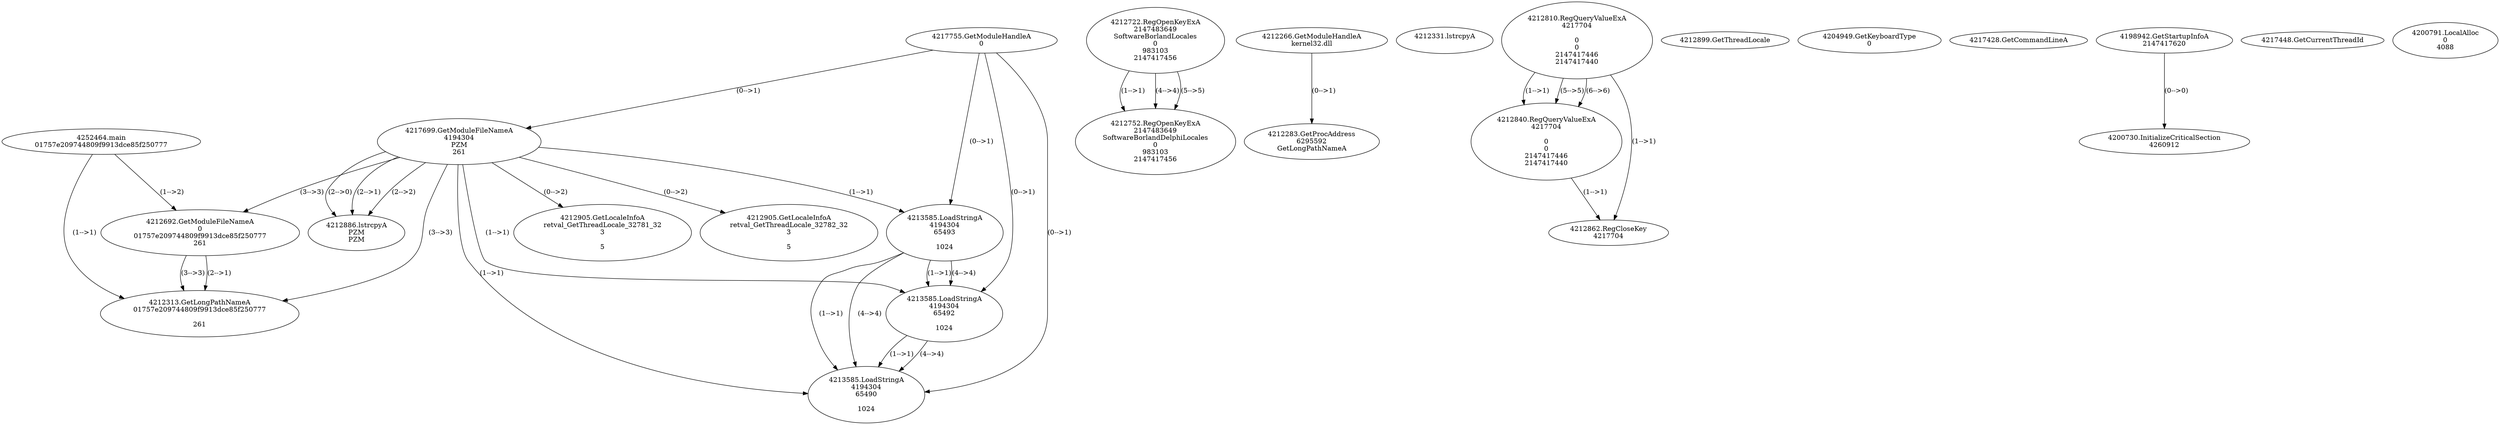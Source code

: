 // Global SCDG with merge call
digraph {
	0 [label="4252464.main
01757e209744809f9913dce85f250777"]
	1 [label="4217755.GetModuleHandleA
0"]
	2 [label="4217699.GetModuleFileNameA
4194304
PZM
261"]
	1 -> 2 [label="(0-->1)"]
	3 [label="4212692.GetModuleFileNameA
0
01757e209744809f9913dce85f250777
261"]
	0 -> 3 [label="(1-->2)"]
	2 -> 3 [label="(3-->3)"]
	4 [label="4212722.RegOpenKeyExA
2147483649
Software\Borland\Locales
0
983103
2147417456"]
	5 [label="4212266.GetModuleHandleA
kernel32.dll"]
	6 [label="4212283.GetProcAddress
6295592
GetLongPathNameA"]
	5 -> 6 [label="(0-->1)"]
	7 [label="4212313.GetLongPathNameA
01757e209744809f9913dce85f250777

261"]
	0 -> 7 [label="(1-->1)"]
	3 -> 7 [label="(2-->1)"]
	2 -> 7 [label="(3-->3)"]
	3 -> 7 [label="(3-->3)"]
	8 [label="4212331.lstrcpyA

"]
	9 [label="4212810.RegQueryValueExA
4217704

0
0
2147417446
2147417440"]
	10 [label="4212840.RegQueryValueExA
4217704

0
0
2147417446
2147417440"]
	9 -> 10 [label="(1-->1)"]
	9 -> 10 [label="(5-->5)"]
	9 -> 10 [label="(6-->6)"]
	11 [label="4212862.RegCloseKey
4217704"]
	9 -> 11 [label="(1-->1)"]
	10 -> 11 [label="(1-->1)"]
	12 [label="4212886.lstrcpyA
PZM
PZM"]
	2 -> 12 [label="(2-->1)"]
	2 -> 12 [label="(2-->2)"]
	2 -> 12 [label="(2-->0)"]
	13 [label="4212899.GetThreadLocale
"]
	14 [label="4212905.GetLocaleInfoA
retval_GetThreadLocale_32781_32
3

5"]
	2 -> 14 [label="(0-->2)"]
	15 [label="4204949.GetKeyboardType
0"]
	16 [label="4217428.GetCommandLineA
"]
	17 [label="4198942.GetStartupInfoA
2147417620"]
	18 [label="4217448.GetCurrentThreadId
"]
	19 [label="4213585.LoadStringA
4194304
65493

1024"]
	1 -> 19 [label="(0-->1)"]
	2 -> 19 [label="(1-->1)"]
	20 [label="4200730.InitializeCriticalSection
4260912"]
	17 -> 20 [label="(0-->0)"]
	21 [label="4200791.LocalAlloc
0
4088"]
	22 [label="4212752.RegOpenKeyExA
2147483649
Software\Borland\Delphi\Locales
0
983103
2147417456"]
	4 -> 22 [label="(1-->1)"]
	4 -> 22 [label="(4-->4)"]
	4 -> 22 [label="(5-->5)"]
	23 [label="4212905.GetLocaleInfoA
retval_GetThreadLocale_32782_32
3

5"]
	2 -> 23 [label="(0-->2)"]
	24 [label="4213585.LoadStringA
4194304
65492

1024"]
	1 -> 24 [label="(0-->1)"]
	2 -> 24 [label="(1-->1)"]
	19 -> 24 [label="(1-->1)"]
	19 -> 24 [label="(4-->4)"]
	25 [label="4213585.LoadStringA
4194304
65490

1024"]
	1 -> 25 [label="(0-->1)"]
	2 -> 25 [label="(1-->1)"]
	19 -> 25 [label="(1-->1)"]
	24 -> 25 [label="(1-->1)"]
	19 -> 25 [label="(4-->4)"]
	24 -> 25 [label="(4-->4)"]
}
